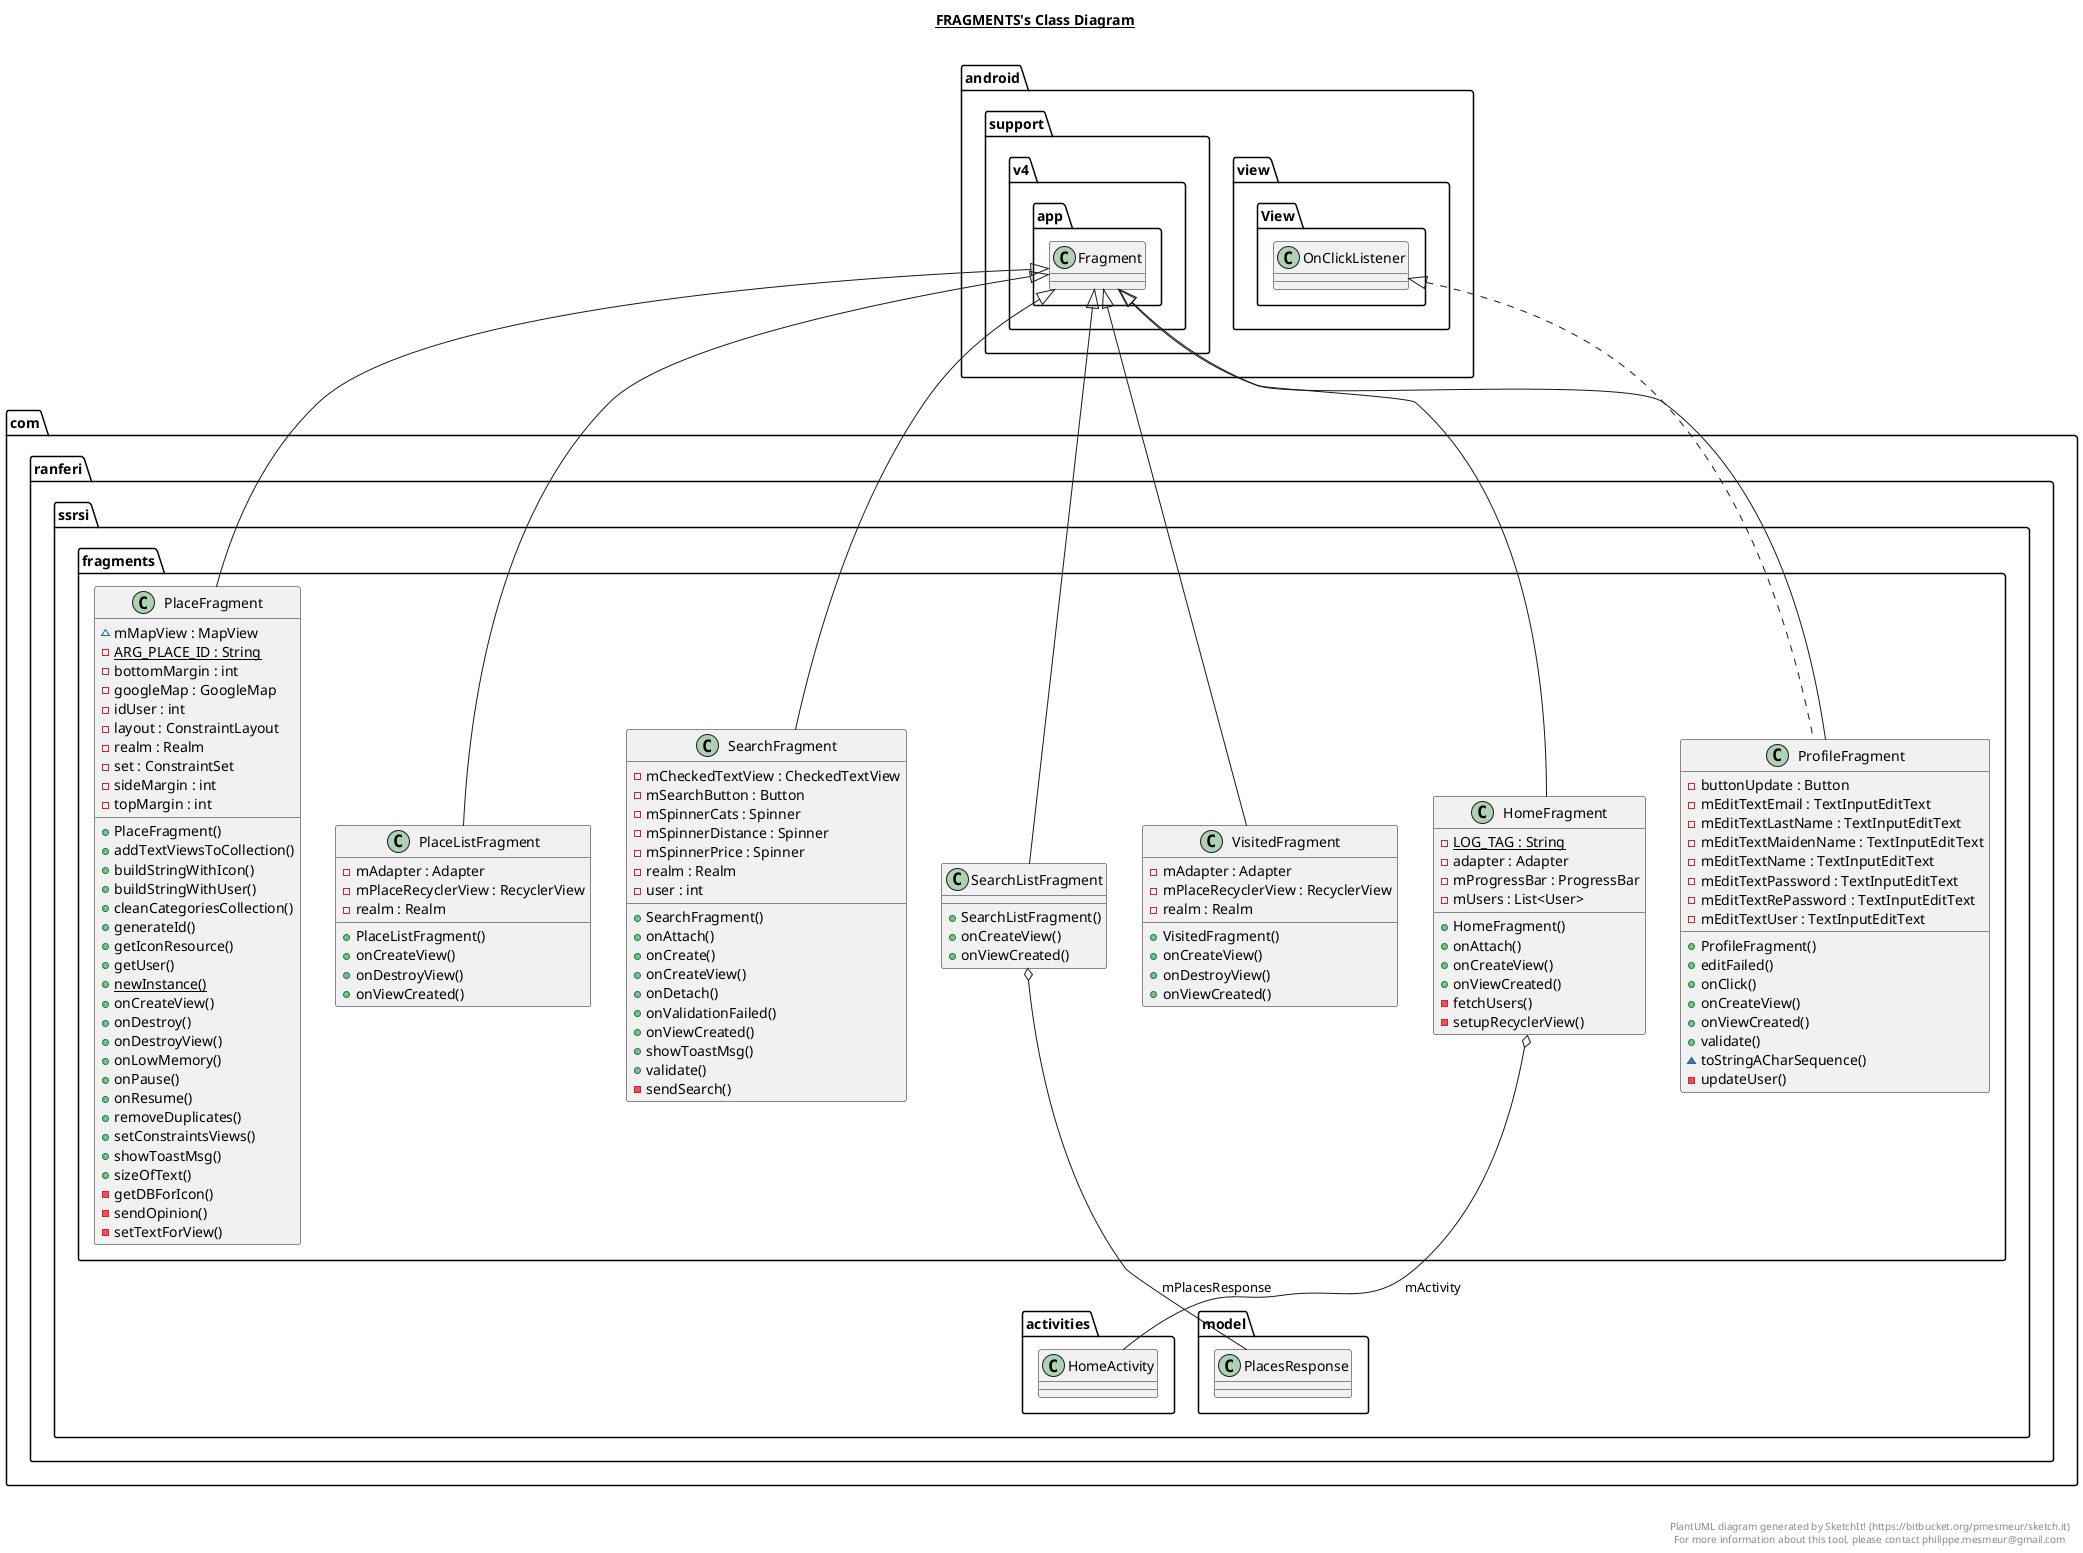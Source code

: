 @startuml

title __FRAGMENTS's Class Diagram__\n

  namespace com.ranferi.ssrsi {
    namespace fragments {
      class com.ranferi.ssrsi.fragments.HomeFragment {
          {static} - LOG_TAG : String
          - adapter : Adapter
          - mProgressBar : ProgressBar
          - mUsers : List<User>
          + HomeFragment()
          + onAttach()
          + onCreateView()
          + onViewCreated()
          - fetchUsers()
          - setupRecyclerView()
      }
    }
  }
  

  namespace com.ranferi.ssrsi {
    namespace fragments {
      class com.ranferi.ssrsi.fragments.PlaceFragment {
          ~ mMapView : MapView
          {static} - ARG_PLACE_ID : String
          - bottomMargin : int
          - googleMap : GoogleMap
          - idUser : int
          - layout : ConstraintLayout
          - realm : Realm
          - set : ConstraintSet
          - sideMargin : int
          - topMargin : int
          + PlaceFragment()
          + addTextViewsToCollection()
          + buildStringWithIcon()
          + buildStringWithUser()
          + cleanCategoriesCollection()
          + generateId()
          + getIconResource()
          + getUser()
          {static} + newInstance()
          + onCreateView()
          + onDestroy()
          + onDestroyView()
          + onLowMemory()
          + onPause()
          + onResume()
          + removeDuplicates()
          + setConstraintsViews()
          + showToastMsg()
          + sizeOfText()
          - getDBForIcon()
          - sendOpinion()
          - setTextForView()
      }
    }
  }
  

  namespace com.ranferi.ssrsi {
    namespace fragments {
      class com.ranferi.ssrsi.fragments.PlaceListFragment {
          - mAdapter : Adapter
          - mPlaceRecyclerView : RecyclerView
          - realm : Realm
          + PlaceListFragment()
          + onCreateView()
          + onDestroyView()
          + onViewCreated()
      }
    }
  }
  

  namespace com.ranferi.ssrsi {
    namespace fragments {
      class com.ranferi.ssrsi.fragments.ProfileFragment {
          - buttonUpdate : Button
          - mEditTextEmail : TextInputEditText
          - mEditTextLastName : TextInputEditText
          - mEditTextMaidenName : TextInputEditText
          - mEditTextName : TextInputEditText
          - mEditTextPassword : TextInputEditText
          - mEditTextRePassword : TextInputEditText
          - mEditTextUser : TextInputEditText
          + ProfileFragment()
          + editFailed()
          + onClick()
          + onCreateView()
          + onViewCreated()
          + validate()
          ~ toStringACharSequence()
          - updateUser()
      }
    }
  }
  

  namespace com.ranferi.ssrsi {
    namespace fragments {
      class com.ranferi.ssrsi.fragments.SearchFragment {
          - mCheckedTextView : CheckedTextView
          - mSearchButton : Button
          - mSpinnerCats : Spinner
          - mSpinnerDistance : Spinner
          - mSpinnerPrice : Spinner
          - realm : Realm
          - user : int
          + SearchFragment()
          + onAttach()
          + onCreate()
          + onCreateView()
          + onDetach()
          + onValidationFailed()
          + onViewCreated()
          + showToastMsg()
          + validate()
          - sendSearch()
      }
    }
  }
  

  namespace com.ranferi.ssrsi {
    namespace fragments {
      class com.ranferi.ssrsi.fragments.SearchListFragment {
          + SearchListFragment()
          + onCreateView()
          + onViewCreated()
      }
    }
  }
  

  namespace com.ranferi.ssrsi {
    namespace fragments {
      class com.ranferi.ssrsi.fragments.VisitedFragment {
          - mAdapter : Adapter
          - mPlaceRecyclerView : RecyclerView
          - realm : Realm
          + VisitedFragment()
          + onCreateView()
          + onDestroyView()
          + onViewCreated()
      }
    }
  }
  

  com.ranferi.ssrsi.fragments.HomeFragment -up-|> android.support.v4.app.Fragment
  com.ranferi.ssrsi.fragments.HomeFragment o-- com.ranferi.ssrsi.activities.HomeActivity : mActivity
  com.ranferi.ssrsi.fragments.PlaceFragment -up-|> android.support.v4.app.Fragment
  com.ranferi.ssrsi.fragments.PlaceListFragment -up-|> android.support.v4.app.Fragment
  com.ranferi.ssrsi.fragments.ProfileFragment .up.|> android.view.View.OnClickListener
  com.ranferi.ssrsi.fragments.ProfileFragment -up-|> android.support.v4.app.Fragment
  com.ranferi.ssrsi.fragments.SearchFragment -up-|> android.support.v4.app.Fragment
  com.ranferi.ssrsi.fragments.SearchListFragment -up-|> android.support.v4.app.Fragment
  com.ranferi.ssrsi.fragments.SearchListFragment o-- com.ranferi.ssrsi.model.PlacesResponse : mPlacesResponse
  com.ranferi.ssrsi.fragments.VisitedFragment -up-|> android.support.v4.app.Fragment


right footer


PlantUML diagram generated by SketchIt! (https://bitbucket.org/pmesmeur/sketch.it)
For more information about this tool, please contact philippe.mesmeur@gmail.com
endfooter

@enduml
